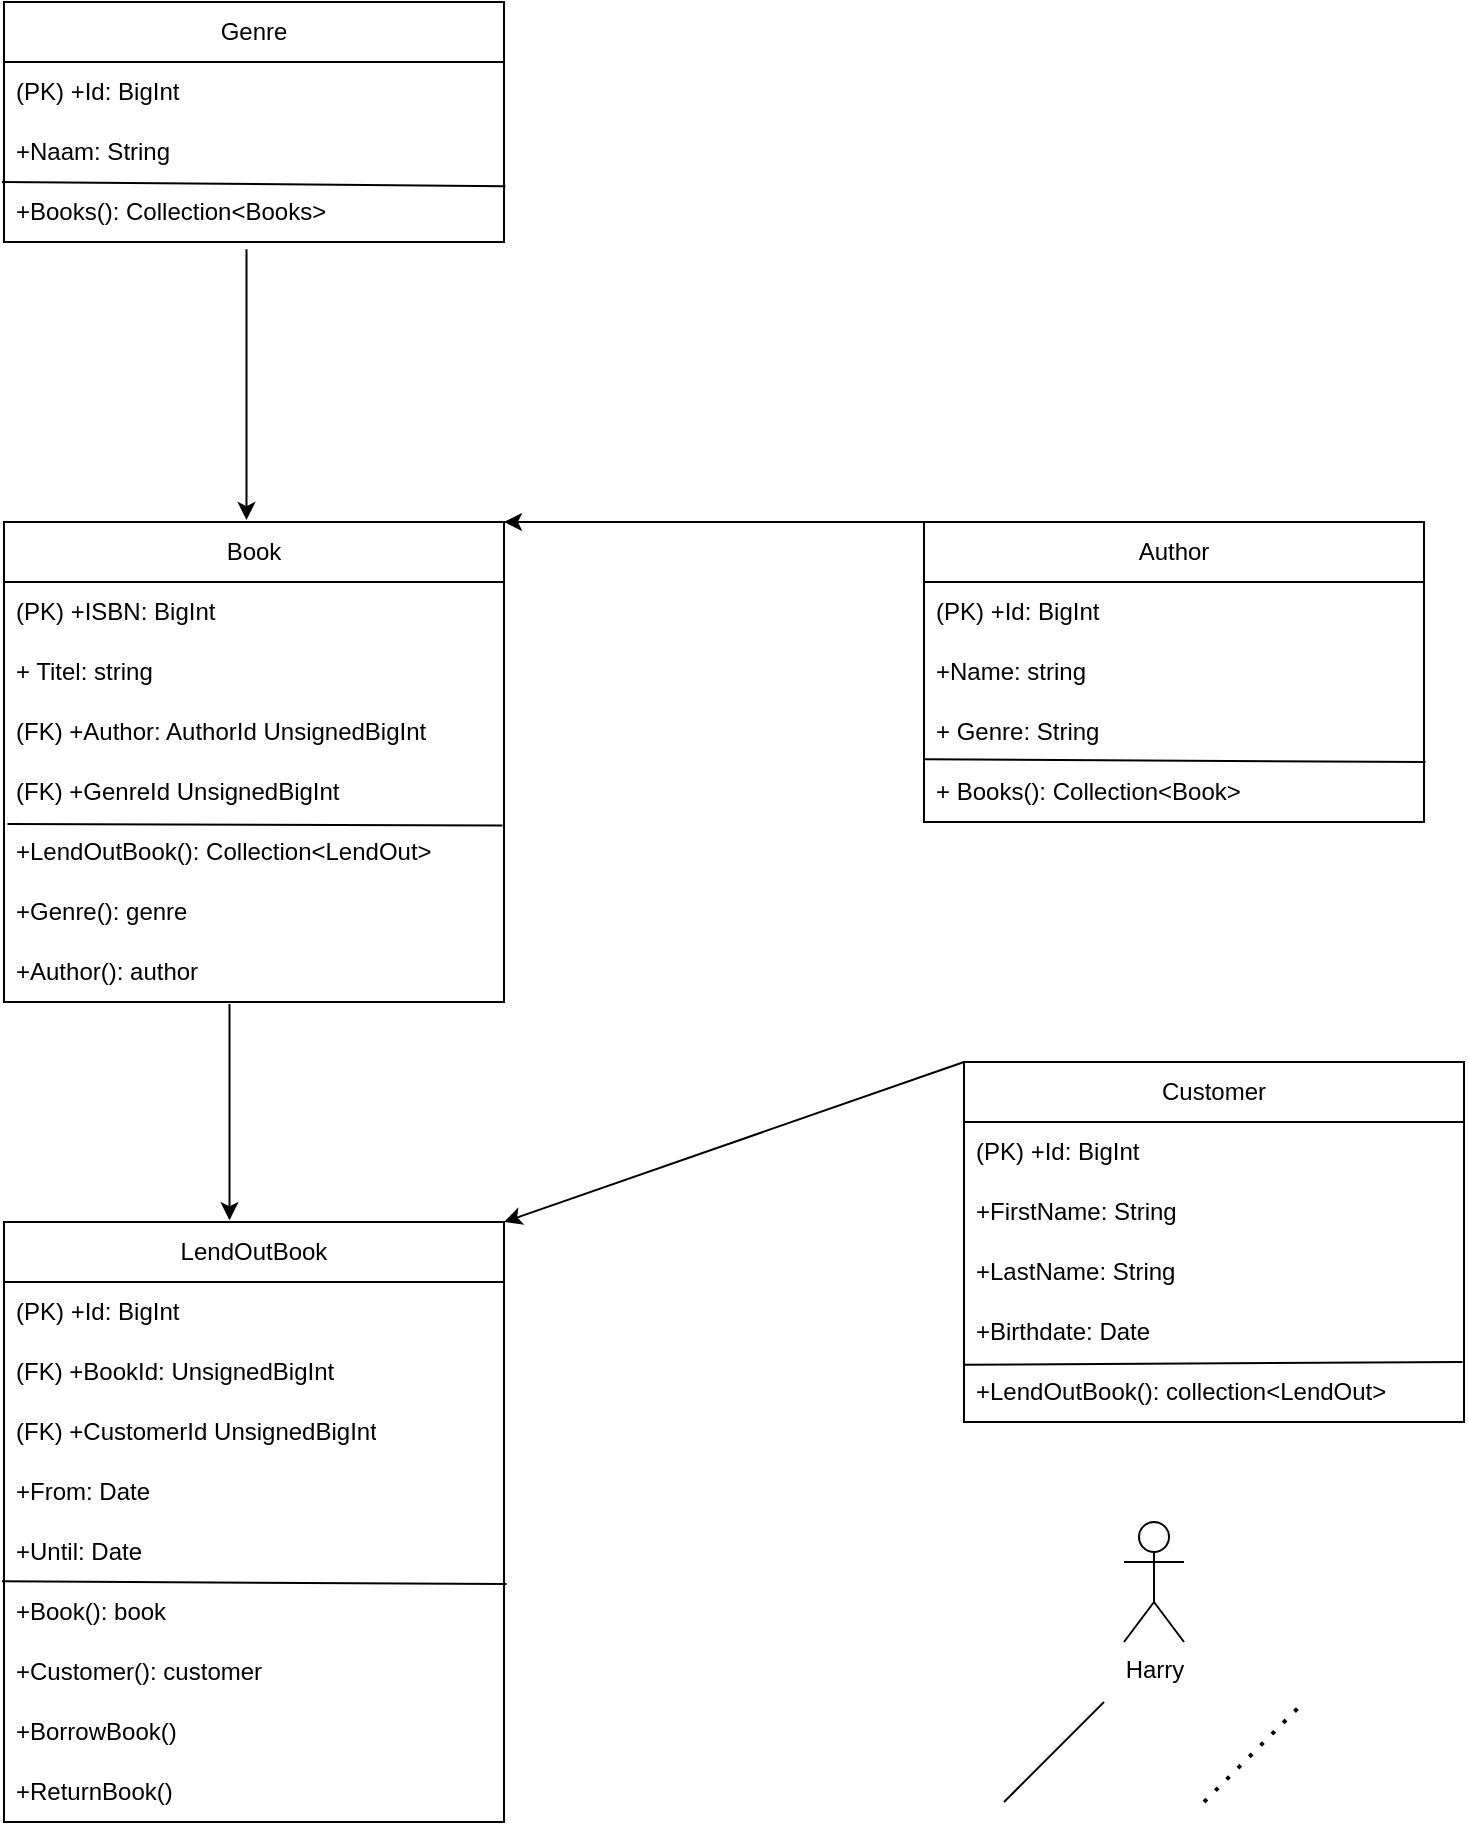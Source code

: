 <mxfile version="22.1.2" type="device">
  <diagram name="Pagina-1" id="ve_cfnoVEH6jW44p0iRx">
    <mxGraphModel dx="925" dy="570" grid="1" gridSize="10" guides="1" tooltips="1" connect="1" arrows="1" fold="1" page="1" pageScale="1" pageWidth="827" pageHeight="1169" math="0" shadow="0">
      <root>
        <mxCell id="0" />
        <mxCell id="1" parent="0" />
        <mxCell id="osDM0xe4ai97uwdkcyxL-1" value="Book" style="swimlane;fontStyle=0;childLayout=stackLayout;horizontal=1;startSize=30;horizontalStack=0;resizeParent=1;resizeParentMax=0;resizeLast=0;collapsible=1;marginBottom=0;whiteSpace=wrap;html=1;" parent="1" vertex="1">
          <mxGeometry x="80" y="450" width="250" height="240" as="geometry" />
        </mxCell>
        <mxCell id="osDM0xe4ai97uwdkcyxL-2" value="(PK) +ISBN: BigInt" style="text;strokeColor=none;fillColor=none;align=left;verticalAlign=middle;spacingLeft=4;spacingRight=4;overflow=hidden;points=[[0,0.5],[1,0.5]];portConstraint=eastwest;rotatable=0;whiteSpace=wrap;html=1;" parent="osDM0xe4ai97uwdkcyxL-1" vertex="1">
          <mxGeometry y="30" width="250" height="30" as="geometry" />
        </mxCell>
        <mxCell id="osDM0xe4ai97uwdkcyxL-3" value="+ Titel: string" style="text;strokeColor=none;fillColor=none;align=left;verticalAlign=middle;spacingLeft=4;spacingRight=4;overflow=hidden;points=[[0,0.5],[1,0.5]];portConstraint=eastwest;rotatable=0;whiteSpace=wrap;html=1;" parent="osDM0xe4ai97uwdkcyxL-1" vertex="1">
          <mxGeometry y="60" width="250" height="30" as="geometry" />
        </mxCell>
        <mxCell id="osDM0xe4ai97uwdkcyxL-18" value="(FK) +Author: AuthorId UnsignedBigInt" style="text;strokeColor=none;fillColor=none;align=left;verticalAlign=middle;spacingLeft=4;spacingRight=4;overflow=hidden;points=[[0,0.5],[1,0.5]];portConstraint=eastwest;rotatable=0;whiteSpace=wrap;html=1;" parent="osDM0xe4ai97uwdkcyxL-1" vertex="1">
          <mxGeometry y="90" width="250" height="30" as="geometry" />
        </mxCell>
        <mxCell id="osDM0xe4ai97uwdkcyxL-4" value="(FK) +GenreId UnsignedBigInt" style="text;strokeColor=none;fillColor=none;align=left;verticalAlign=middle;spacingLeft=4;spacingRight=4;overflow=hidden;points=[[0,0.5],[1,0.5]];portConstraint=eastwest;rotatable=0;whiteSpace=wrap;html=1;" parent="osDM0xe4ai97uwdkcyxL-1" vertex="1">
          <mxGeometry y="120" width="250" height="30" as="geometry" />
        </mxCell>
        <mxCell id="E6_mYG5iSdnYg2nQ93ub-19" value="+LendOutBook(): Collection&amp;lt;LendOut&amp;gt;" style="text;strokeColor=none;fillColor=none;align=left;verticalAlign=middle;spacingLeft=4;spacingRight=4;overflow=hidden;points=[[0,0.5],[1,0.5]];portConstraint=eastwest;rotatable=0;whiteSpace=wrap;html=1;" vertex="1" parent="osDM0xe4ai97uwdkcyxL-1">
          <mxGeometry y="150" width="250" height="30" as="geometry" />
        </mxCell>
        <mxCell id="E6_mYG5iSdnYg2nQ93ub-20" value="+Genre(): genre" style="text;strokeColor=none;fillColor=none;align=left;verticalAlign=middle;spacingLeft=4;spacingRight=4;overflow=hidden;points=[[0,0.5],[1,0.5]];portConstraint=eastwest;rotatable=0;whiteSpace=wrap;html=1;" vertex="1" parent="osDM0xe4ai97uwdkcyxL-1">
          <mxGeometry y="180" width="250" height="30" as="geometry" />
        </mxCell>
        <mxCell id="E6_mYG5iSdnYg2nQ93ub-21" value="+Author(): author" style="text;strokeColor=none;fillColor=none;align=left;verticalAlign=middle;spacingLeft=4;spacingRight=4;overflow=hidden;points=[[0,0.5],[1,0.5]];portConstraint=eastwest;rotatable=0;whiteSpace=wrap;html=1;" vertex="1" parent="osDM0xe4ai97uwdkcyxL-1">
          <mxGeometry y="210" width="250" height="30" as="geometry" />
        </mxCell>
        <mxCell id="E6_mYG5iSdnYg2nQ93ub-36" value="" style="endArrow=none;html=1;rounded=0;entryX=0.997;entryY=0.057;entryDx=0;entryDy=0;entryPerimeter=0;exitX=0.007;exitY=0.034;exitDx=0;exitDy=0;exitPerimeter=0;" edge="1" parent="osDM0xe4ai97uwdkcyxL-1" source="E6_mYG5iSdnYg2nQ93ub-19" target="E6_mYG5iSdnYg2nQ93ub-19">
          <mxGeometry width="50" height="50" relative="1" as="geometry">
            <mxPoint x="-50" y="230" as="sourcePoint" />
            <mxPoint y="180" as="targetPoint" />
          </mxGeometry>
        </mxCell>
        <mxCell id="osDM0xe4ai97uwdkcyxL-5" value="Customer" style="swimlane;fontStyle=0;childLayout=stackLayout;horizontal=1;startSize=30;horizontalStack=0;resizeParent=1;resizeParentMax=0;resizeLast=0;collapsible=1;marginBottom=0;whiteSpace=wrap;html=1;" parent="1" vertex="1">
          <mxGeometry x="560" y="720" width="250" height="180" as="geometry" />
        </mxCell>
        <mxCell id="osDM0xe4ai97uwdkcyxL-6" value="(PK) +Id: BigInt" style="text;strokeColor=none;fillColor=none;align=left;verticalAlign=middle;spacingLeft=4;spacingRight=4;overflow=hidden;points=[[0,0.5],[1,0.5]];portConstraint=eastwest;rotatable=0;whiteSpace=wrap;html=1;" parent="osDM0xe4ai97uwdkcyxL-5" vertex="1">
          <mxGeometry y="30" width="250" height="30" as="geometry" />
        </mxCell>
        <mxCell id="osDM0xe4ai97uwdkcyxL-7" value="+FirstName: String" style="text;strokeColor=none;fillColor=none;align=left;verticalAlign=middle;spacingLeft=4;spacingRight=4;overflow=hidden;points=[[0,0.5],[1,0.5]];portConstraint=eastwest;rotatable=0;whiteSpace=wrap;html=1;" parent="osDM0xe4ai97uwdkcyxL-5" vertex="1">
          <mxGeometry y="60" width="250" height="30" as="geometry" />
        </mxCell>
        <mxCell id="osDM0xe4ai97uwdkcyxL-8" value="+LastName: String" style="text;strokeColor=none;fillColor=none;align=left;verticalAlign=middle;spacingLeft=4;spacingRight=4;overflow=hidden;points=[[0,0.5],[1,0.5]];portConstraint=eastwest;rotatable=0;whiteSpace=wrap;html=1;" parent="osDM0xe4ai97uwdkcyxL-5" vertex="1">
          <mxGeometry y="90" width="250" height="30" as="geometry" />
        </mxCell>
        <mxCell id="E6_mYG5iSdnYg2nQ93ub-15" value="+Birthdate: Date" style="text;strokeColor=none;fillColor=none;align=left;verticalAlign=middle;spacingLeft=4;spacingRight=4;overflow=hidden;points=[[0,0.5],[1,0.5]];portConstraint=eastwest;rotatable=0;whiteSpace=wrap;html=1;" vertex="1" parent="osDM0xe4ai97uwdkcyxL-5">
          <mxGeometry y="120" width="250" height="30" as="geometry" />
        </mxCell>
        <mxCell id="E6_mYG5iSdnYg2nQ93ub-22" value="+LendOutBook(): collection&amp;lt;LendOut&amp;gt;" style="text;strokeColor=none;fillColor=none;align=left;verticalAlign=middle;spacingLeft=4;spacingRight=4;overflow=hidden;points=[[0,0.5],[1,0.5]];portConstraint=eastwest;rotatable=0;whiteSpace=wrap;html=1;" vertex="1" parent="osDM0xe4ai97uwdkcyxL-5">
          <mxGeometry y="150" width="250" height="30" as="geometry" />
        </mxCell>
        <mxCell id="E6_mYG5iSdnYg2nQ93ub-38" value="" style="endArrow=none;html=1;rounded=0;entryX=0.997;entryY=0;entryDx=0;entryDy=0;entryPerimeter=0;exitX=0.001;exitY=0.046;exitDx=0;exitDy=0;exitPerimeter=0;" edge="1" parent="osDM0xe4ai97uwdkcyxL-5" source="E6_mYG5iSdnYg2nQ93ub-22" target="E6_mYG5iSdnYg2nQ93ub-22">
          <mxGeometry width="50" height="50" relative="1" as="geometry">
            <mxPoint x="-70" y="180" as="sourcePoint" />
            <mxPoint x="-20" y="130" as="targetPoint" />
          </mxGeometry>
        </mxCell>
        <mxCell id="osDM0xe4ai97uwdkcyxL-9" value="LendOutBook" style="swimlane;fontStyle=0;childLayout=stackLayout;horizontal=1;startSize=30;horizontalStack=0;resizeParent=1;resizeParentMax=0;resizeLast=0;collapsible=1;marginBottom=0;whiteSpace=wrap;html=1;" parent="1" vertex="1">
          <mxGeometry x="80" y="800" width="250" height="300" as="geometry" />
        </mxCell>
        <mxCell id="osDM0xe4ai97uwdkcyxL-10" value="(PK) +Id: BigInt" style="text;strokeColor=none;fillColor=none;align=left;verticalAlign=middle;spacingLeft=4;spacingRight=4;overflow=hidden;points=[[0,0.5],[1,0.5]];portConstraint=eastwest;rotatable=0;whiteSpace=wrap;html=1;" parent="osDM0xe4ai97uwdkcyxL-9" vertex="1">
          <mxGeometry y="30" width="250" height="30" as="geometry" />
        </mxCell>
        <mxCell id="osDM0xe4ai97uwdkcyxL-11" value="(FK) +BookId: UnsignedBigInt" style="text;strokeColor=none;fillColor=none;align=left;verticalAlign=middle;spacingLeft=4;spacingRight=4;overflow=hidden;points=[[0,0.5],[1,0.5]];portConstraint=eastwest;rotatable=0;whiteSpace=wrap;html=1;" parent="osDM0xe4ai97uwdkcyxL-9" vertex="1">
          <mxGeometry y="60" width="250" height="30" as="geometry" />
        </mxCell>
        <mxCell id="osDM0xe4ai97uwdkcyxL-12" value="(FK) +CustomerId UnsignedBigInt" style="text;strokeColor=none;fillColor=none;align=left;verticalAlign=middle;spacingLeft=4;spacingRight=4;overflow=hidden;points=[[0,0.5],[1,0.5]];portConstraint=eastwest;rotatable=0;whiteSpace=wrap;html=1;" parent="osDM0xe4ai97uwdkcyxL-9" vertex="1">
          <mxGeometry y="90" width="250" height="30" as="geometry" />
        </mxCell>
        <mxCell id="E6_mYG5iSdnYg2nQ93ub-18" value="+From: Date" style="text;strokeColor=none;fillColor=none;align=left;verticalAlign=middle;spacingLeft=4;spacingRight=4;overflow=hidden;points=[[0,0.5],[1,0.5]];portConstraint=eastwest;rotatable=0;whiteSpace=wrap;html=1;" vertex="1" parent="osDM0xe4ai97uwdkcyxL-9">
          <mxGeometry y="120" width="250" height="30" as="geometry" />
        </mxCell>
        <mxCell id="E6_mYG5iSdnYg2nQ93ub-24" value="+Until: Date" style="text;strokeColor=none;fillColor=none;align=left;verticalAlign=middle;spacingLeft=4;spacingRight=4;overflow=hidden;points=[[0,0.5],[1,0.5]];portConstraint=eastwest;rotatable=0;whiteSpace=wrap;html=1;" vertex="1" parent="osDM0xe4ai97uwdkcyxL-9">
          <mxGeometry y="150" width="250" height="30" as="geometry" />
        </mxCell>
        <mxCell id="E6_mYG5iSdnYg2nQ93ub-37" value="" style="endArrow=none;html=1;rounded=0;exitX=-0.004;exitY=-0.011;exitDx=0;exitDy=0;exitPerimeter=0;entryX=1.005;entryY=0.034;entryDx=0;entryDy=0;entryPerimeter=0;" edge="1" parent="osDM0xe4ai97uwdkcyxL-9" source="E6_mYG5iSdnYg2nQ93ub-23" target="E6_mYG5iSdnYg2nQ93ub-23">
          <mxGeometry width="50" height="50" relative="1" as="geometry">
            <mxPoint x="100" y="230" as="sourcePoint" />
            <mxPoint x="150" y="180" as="targetPoint" />
          </mxGeometry>
        </mxCell>
        <mxCell id="E6_mYG5iSdnYg2nQ93ub-23" value="+Book(): book" style="text;strokeColor=none;fillColor=none;align=left;verticalAlign=middle;spacingLeft=4;spacingRight=4;overflow=hidden;points=[[0,0.5],[1,0.5]];portConstraint=eastwest;rotatable=0;whiteSpace=wrap;html=1;gradientColor=none;" vertex="1" parent="osDM0xe4ai97uwdkcyxL-9">
          <mxGeometry y="180" width="250" height="30" as="geometry" />
        </mxCell>
        <mxCell id="E6_mYG5iSdnYg2nQ93ub-25" value="+Customer(): customer" style="text;strokeColor=none;fillColor=none;align=left;verticalAlign=middle;spacingLeft=4;spacingRight=4;overflow=hidden;points=[[0,0.5],[1,0.5]];portConstraint=eastwest;rotatable=0;whiteSpace=wrap;html=1;" vertex="1" parent="osDM0xe4ai97uwdkcyxL-9">
          <mxGeometry y="210" width="250" height="30" as="geometry" />
        </mxCell>
        <mxCell id="E6_mYG5iSdnYg2nQ93ub-26" value="+BorrowBook()" style="text;strokeColor=none;fillColor=none;align=left;verticalAlign=middle;spacingLeft=4;spacingRight=4;overflow=hidden;points=[[0,0.5],[1,0.5]];portConstraint=eastwest;rotatable=0;whiteSpace=wrap;html=1;" vertex="1" parent="osDM0xe4ai97uwdkcyxL-9">
          <mxGeometry y="240" width="250" height="30" as="geometry" />
        </mxCell>
        <mxCell id="E6_mYG5iSdnYg2nQ93ub-27" value="+ReturnBook()" style="text;strokeColor=none;fillColor=none;align=left;verticalAlign=middle;spacingLeft=4;spacingRight=4;overflow=hidden;points=[[0,0.5],[1,0.5]];portConstraint=eastwest;rotatable=0;whiteSpace=wrap;html=1;" vertex="1" parent="osDM0xe4ai97uwdkcyxL-9">
          <mxGeometry y="270" width="250" height="30" as="geometry" />
        </mxCell>
        <mxCell id="osDM0xe4ai97uwdkcyxL-26" value="Author" style="swimlane;fontStyle=0;childLayout=stackLayout;horizontal=1;startSize=30;horizontalStack=0;resizeParent=1;resizeParentMax=0;resizeLast=0;collapsible=1;marginBottom=0;whiteSpace=wrap;html=1;" parent="1" vertex="1">
          <mxGeometry x="540" y="450" width="250" height="150" as="geometry" />
        </mxCell>
        <mxCell id="E6_mYG5iSdnYg2nQ93ub-16" value="(PK) +Id: BigInt" style="text;strokeColor=none;fillColor=none;align=left;verticalAlign=middle;spacingLeft=4;spacingRight=4;overflow=hidden;points=[[0,0.5],[1,0.5]];portConstraint=eastwest;rotatable=0;whiteSpace=wrap;html=1;" vertex="1" parent="osDM0xe4ai97uwdkcyxL-26">
          <mxGeometry y="30" width="250" height="30" as="geometry" />
        </mxCell>
        <mxCell id="osDM0xe4ai97uwdkcyxL-27" value="+Name: string" style="text;strokeColor=none;fillColor=none;align=left;verticalAlign=middle;spacingLeft=4;spacingRight=4;overflow=hidden;points=[[0,0.5],[1,0.5]];portConstraint=eastwest;rotatable=0;whiteSpace=wrap;html=1;" parent="osDM0xe4ai97uwdkcyxL-26" vertex="1">
          <mxGeometry y="60" width="250" height="30" as="geometry" />
        </mxCell>
        <mxCell id="osDM0xe4ai97uwdkcyxL-30" value="+ Genre: String" style="text;strokeColor=none;fillColor=none;align=left;verticalAlign=middle;spacingLeft=4;spacingRight=4;overflow=hidden;points=[[0,0.5],[1,0.5]];portConstraint=eastwest;rotatable=0;whiteSpace=wrap;html=1;" parent="osDM0xe4ai97uwdkcyxL-26" vertex="1">
          <mxGeometry y="90" width="250" height="30" as="geometry" />
        </mxCell>
        <mxCell id="E6_mYG5iSdnYg2nQ93ub-33" value="" style="endArrow=none;html=1;rounded=0;exitX=0.001;exitY=-0.046;exitDx=0;exitDy=0;exitPerimeter=0;entryX=1.003;entryY=0;entryDx=0;entryDy=0;entryPerimeter=0;" edge="1" parent="osDM0xe4ai97uwdkcyxL-26" source="E6_mYG5iSdnYg2nQ93ub-34" target="E6_mYG5iSdnYg2nQ93ub-34">
          <mxGeometry width="50" height="50" relative="1" as="geometry">
            <mxPoint x="100" y="150" as="sourcePoint" />
            <mxPoint x="150" y="100" as="targetPoint" />
          </mxGeometry>
        </mxCell>
        <mxCell id="E6_mYG5iSdnYg2nQ93ub-34" value="+ Books(): Collection&amp;lt;Book&amp;gt;" style="text;strokeColor=none;fillColor=none;align=left;verticalAlign=middle;spacingLeft=4;spacingRight=4;overflow=hidden;points=[[0,0.5],[1,0.5]];portConstraint=eastwest;rotatable=0;whiteSpace=wrap;html=1;" vertex="1" parent="osDM0xe4ai97uwdkcyxL-26">
          <mxGeometry y="120" width="250" height="30" as="geometry" />
        </mxCell>
        <mxCell id="osDM0xe4ai97uwdkcyxL-31" value="" style="endArrow=none;dashed=1;html=1;dashPattern=1 3;strokeWidth=2;rounded=0;" parent="1" edge="1">
          <mxGeometry width="50" height="50" relative="1" as="geometry">
            <mxPoint x="680" y="1090" as="sourcePoint" />
            <mxPoint x="730" y="1040" as="targetPoint" />
          </mxGeometry>
        </mxCell>
        <mxCell id="osDM0xe4ai97uwdkcyxL-32" value="" style="endArrow=none;html=1;rounded=0;" parent="1" edge="1">
          <mxGeometry width="50" height="50" relative="1" as="geometry">
            <mxPoint x="580" y="1090" as="sourcePoint" />
            <mxPoint x="630" y="1040" as="targetPoint" />
          </mxGeometry>
        </mxCell>
        <mxCell id="E6_mYG5iSdnYg2nQ93ub-1" value="Genre" style="swimlane;fontStyle=0;childLayout=stackLayout;horizontal=1;startSize=30;horizontalStack=0;resizeParent=1;resizeParentMax=0;resizeLast=0;collapsible=1;marginBottom=0;whiteSpace=wrap;html=1;" vertex="1" parent="1">
          <mxGeometry x="80" y="190" width="250" height="120" as="geometry" />
        </mxCell>
        <mxCell id="E6_mYG5iSdnYg2nQ93ub-2" value="(PK) +Id: BigInt" style="text;strokeColor=none;fillColor=none;align=left;verticalAlign=middle;spacingLeft=4;spacingRight=4;overflow=hidden;points=[[0,0.5],[1,0.5]];portConstraint=eastwest;rotatable=0;whiteSpace=wrap;html=1;" vertex="1" parent="E6_mYG5iSdnYg2nQ93ub-1">
          <mxGeometry y="30" width="250" height="30" as="geometry" />
        </mxCell>
        <mxCell id="E6_mYG5iSdnYg2nQ93ub-3" value="+Naam: String" style="text;strokeColor=none;fillColor=none;align=left;verticalAlign=middle;spacingLeft=4;spacingRight=4;overflow=hidden;points=[[0,0.5],[1,0.5]];portConstraint=eastwest;rotatable=0;whiteSpace=wrap;html=1;" vertex="1" parent="E6_mYG5iSdnYg2nQ93ub-1">
          <mxGeometry y="60" width="250" height="30" as="geometry" />
        </mxCell>
        <mxCell id="E6_mYG5iSdnYg2nQ93ub-4" value="+Books(): Collection&amp;lt;Books&amp;gt;" style="text;strokeColor=none;fillColor=none;align=left;verticalAlign=middle;spacingLeft=4;spacingRight=4;overflow=hidden;points=[[0,0.5],[1,0.5]];portConstraint=eastwest;rotatable=0;whiteSpace=wrap;html=1;" vertex="1" parent="E6_mYG5iSdnYg2nQ93ub-1">
          <mxGeometry y="90" width="250" height="30" as="geometry" />
        </mxCell>
        <mxCell id="E6_mYG5iSdnYg2nQ93ub-39" value="" style="endArrow=none;html=1;rounded=0;entryX=1.003;entryY=0.069;entryDx=0;entryDy=0;entryPerimeter=0;exitX=-0.004;exitY=0;exitDx=0;exitDy=0;exitPerimeter=0;" edge="1" parent="E6_mYG5iSdnYg2nQ93ub-1" source="E6_mYG5iSdnYg2nQ93ub-4" target="E6_mYG5iSdnYg2nQ93ub-4">
          <mxGeometry width="50" height="50" relative="1" as="geometry">
            <mxPoint x="-100" y="240" as="sourcePoint" />
            <mxPoint x="-50" y="190" as="targetPoint" />
          </mxGeometry>
        </mxCell>
        <mxCell id="E6_mYG5iSdnYg2nQ93ub-10" value="Harry" style="shape=umlActor;verticalLabelPosition=bottom;verticalAlign=top;html=1;outlineConnect=0;" vertex="1" parent="1">
          <mxGeometry x="640" y="950" width="30" height="60" as="geometry" />
        </mxCell>
        <mxCell id="E6_mYG5iSdnYg2nQ93ub-32" value="" style="endArrow=classic;html=1;rounded=0;exitX=0;exitY=0;exitDx=0;exitDy=0;entryX=1;entryY=0;entryDx=0;entryDy=0;" edge="1" parent="1" source="osDM0xe4ai97uwdkcyxL-26" target="osDM0xe4ai97uwdkcyxL-1">
          <mxGeometry width="50" height="50" relative="1" as="geometry">
            <mxPoint x="536" y="734" as="sourcePoint" />
            <mxPoint x="310" y="470" as="targetPoint" />
          </mxGeometry>
        </mxCell>
        <mxCell id="E6_mYG5iSdnYg2nQ93ub-40" value="" style="endArrow=classic;html=1;rounded=0;exitX=0.485;exitY=1.122;exitDx=0;exitDy=0;exitPerimeter=0;entryX=0.485;entryY=-0.004;entryDx=0;entryDy=0;entryPerimeter=0;" edge="1" parent="1" source="E6_mYG5iSdnYg2nQ93ub-4" target="osDM0xe4ai97uwdkcyxL-1">
          <mxGeometry width="50" height="50" relative="1" as="geometry">
            <mxPoint x="210" y="400" as="sourcePoint" />
            <mxPoint x="260" y="350" as="targetPoint" />
          </mxGeometry>
        </mxCell>
        <mxCell id="E6_mYG5iSdnYg2nQ93ub-41" value="" style="endArrow=classic;html=1;rounded=0;exitX=0.451;exitY=1.033;exitDx=0;exitDy=0;exitPerimeter=0;entryX=0.451;entryY=-0.003;entryDx=0;entryDy=0;entryPerimeter=0;" edge="1" parent="1" source="E6_mYG5iSdnYg2nQ93ub-21" target="osDM0xe4ai97uwdkcyxL-9">
          <mxGeometry width="50" height="50" relative="1" as="geometry">
            <mxPoint x="200" y="770" as="sourcePoint" />
            <mxPoint x="250" y="720" as="targetPoint" />
          </mxGeometry>
        </mxCell>
        <mxCell id="E6_mYG5iSdnYg2nQ93ub-42" value="" style="endArrow=classic;html=1;rounded=0;exitX=0;exitY=0;exitDx=0;exitDy=0;entryX=1;entryY=0;entryDx=0;entryDy=0;" edge="1" parent="1" source="osDM0xe4ai97uwdkcyxL-5" target="osDM0xe4ai97uwdkcyxL-9">
          <mxGeometry width="50" height="50" relative="1" as="geometry">
            <mxPoint x="450" y="840" as="sourcePoint" />
            <mxPoint x="500" y="790" as="targetPoint" />
          </mxGeometry>
        </mxCell>
      </root>
    </mxGraphModel>
  </diagram>
</mxfile>
